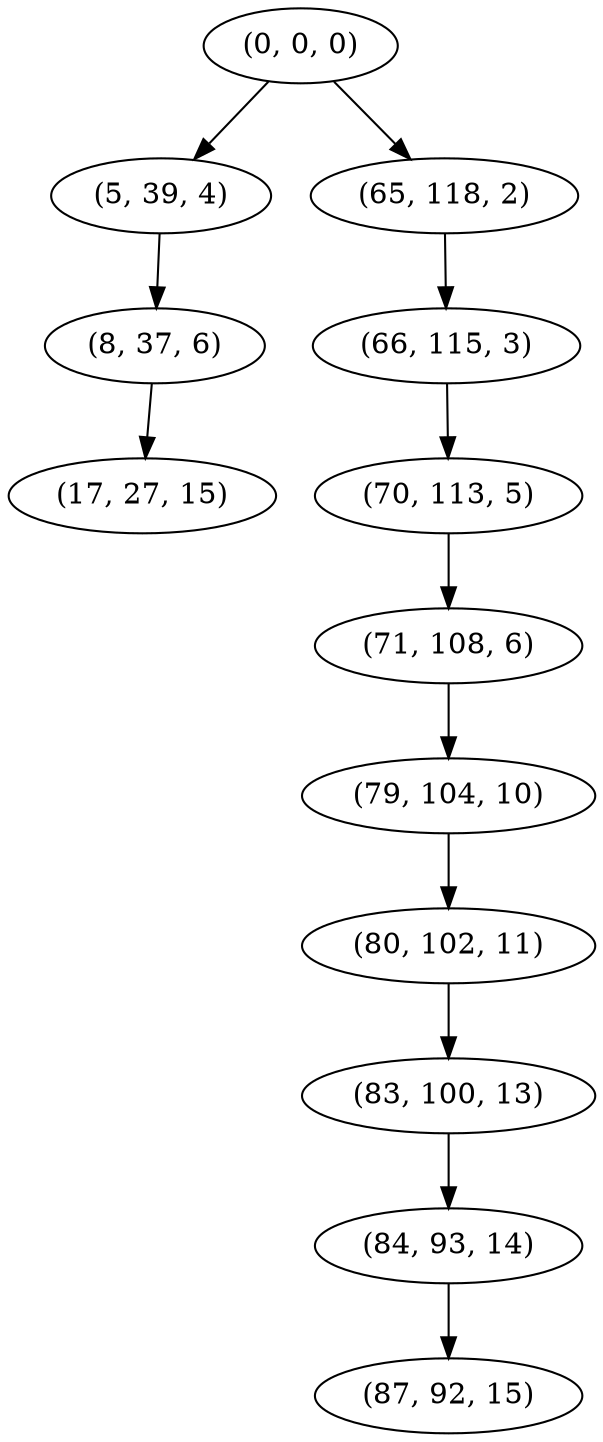 digraph tree {
    "(0, 0, 0)";
    "(5, 39, 4)";
    "(8, 37, 6)";
    "(17, 27, 15)";
    "(65, 118, 2)";
    "(66, 115, 3)";
    "(70, 113, 5)";
    "(71, 108, 6)";
    "(79, 104, 10)";
    "(80, 102, 11)";
    "(83, 100, 13)";
    "(84, 93, 14)";
    "(87, 92, 15)";
    "(0, 0, 0)" -> "(5, 39, 4)";
    "(0, 0, 0)" -> "(65, 118, 2)";
    "(5, 39, 4)" -> "(8, 37, 6)";
    "(8, 37, 6)" -> "(17, 27, 15)";
    "(65, 118, 2)" -> "(66, 115, 3)";
    "(66, 115, 3)" -> "(70, 113, 5)";
    "(70, 113, 5)" -> "(71, 108, 6)";
    "(71, 108, 6)" -> "(79, 104, 10)";
    "(79, 104, 10)" -> "(80, 102, 11)";
    "(80, 102, 11)" -> "(83, 100, 13)";
    "(83, 100, 13)" -> "(84, 93, 14)";
    "(84, 93, 14)" -> "(87, 92, 15)";
}
